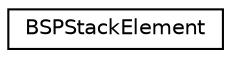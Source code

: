 digraph G
{
  edge [fontname="Helvetica",fontsize="10",labelfontname="Helvetica",labelfontsize="10"];
  node [fontname="Helvetica",fontsize="10",shape=record];
  rankdir=LR;
  Node1 [label="BSPStackElement",height=0.2,width=0.4,color="black", fillcolor="white", style="filled",URL="$d9/d7f/classBSPStackElement.html",tooltip="an element node stack"];
}
